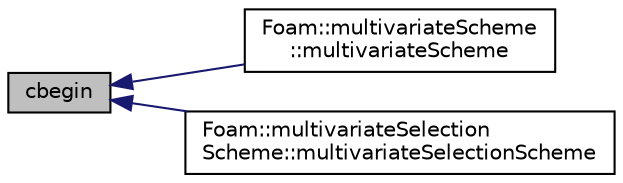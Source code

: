 digraph "cbegin"
{
  bgcolor="transparent";
  edge [fontname="Helvetica",fontsize="10",labelfontname="Helvetica",labelfontsize="10"];
  node [fontname="Helvetica",fontsize="10",shape=record];
  rankdir="LR";
  Node1 [label="cbegin",height=0.2,width=0.4,color="black", fillcolor="grey75", style="filled" fontcolor="black"];
  Node1 -> Node2 [dir="back",color="midnightblue",fontsize="10",style="solid",fontname="Helvetica"];
  Node2 [label="Foam::multivariateScheme\l::multivariateScheme",height=0.2,width=0.4,color="black",URL="$classFoam_1_1multivariateScheme.html#a1df2075ff6df9ddb6b2bf9570e8905eb",tooltip="Construct for field, faceFlux and Istream. "];
  Node1 -> Node3 [dir="back",color="midnightblue",fontsize="10",style="solid",fontname="Helvetica"];
  Node3 [label="Foam::multivariateSelection\lScheme::multivariateSelectionScheme",height=0.2,width=0.4,color="black",URL="$classFoam_1_1multivariateSelectionScheme.html#a3f90d5fb2cb054bd811362c07ceb2019",tooltip="Construct for field, faceFlux and Istream. "];
}
